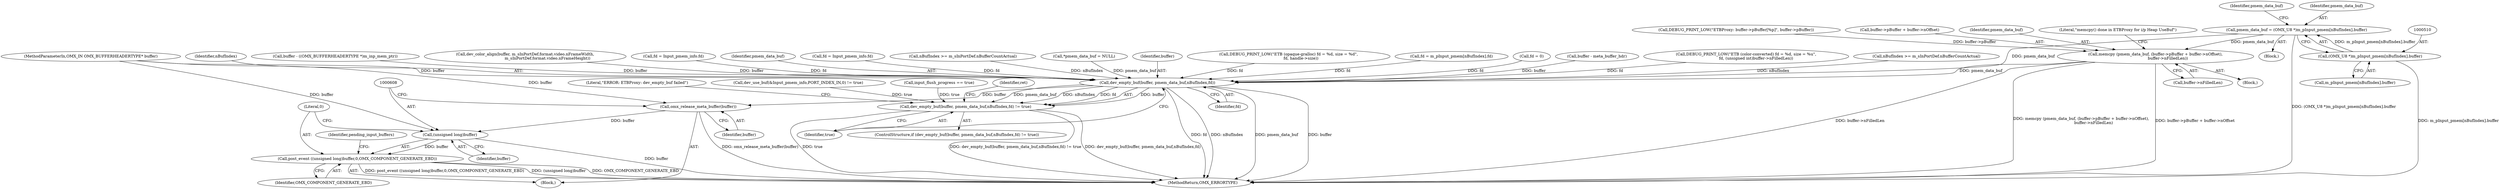 digraph "0_Android_4ed06d14080d8667d5be14eed200e378cba78345_0@pointer" {
"1000507" [label="(Call,pmem_data_buf = (OMX_U8 *)m_pInput_pmem[nBufIndex].buffer)"];
"1000509" [label="(Call,(OMX_U8 *)m_pInput_pmem[nBufIndex].buffer)"];
"1000519" [label="(Call,memcpy (pmem_data_buf, (buffer->pBuffer + buffer->nOffset),\n                    buffer->nFilledLen))"];
"1000595" [label="(Call,dev_empty_buf(buffer, pmem_data_buf,nBufIndex,fd))"];
"1000594" [label="(Call,dev_empty_buf(buffer, pmem_data_buf,nBufIndex,fd) != true)"];
"1000604" [label="(Call,omx_release_meta_buffer(buffer))"];
"1000607" [label="(Call,(unsigned long)buffer)"];
"1000606" [label="(Call,post_event ((unsigned long)buffer,0,OMX_COMPONENT_GENERATE_EBD))"];
"1000509" [label="(Call,(OMX_U8 *)m_pInput_pmem[nBufIndex].buffer)"];
"1000503" [label="(Block,)"];
"1000597" [label="(Identifier,pmem_data_buf)"];
"1000345" [label="(Call,fd = Input_pmem_info.fd)"];
"1000267" [label="(Call,nBufIndex >= m_sInPortDef.nBufferCountActual)"];
"1000595" [label="(Call,dev_empty_buf(buffer, pmem_data_buf,nBufIndex,fd))"];
"1000281" [label="(Call,input_flush_progress == true)"];
"1000593" [label="(ControlStructure,if (dev_empty_buf(buffer, pmem_data_buf,nBufIndex,fd) != true))"];
"1000622" [label="(Identifier,ret)"];
"1000603" [label="(Literal,\"ERROR: ETBProxy: dev_empty_buf failed\")"];
"1000610" [label="(Literal,0)"];
"1000517" [label="(Identifier,pmem_data_buf)"];
"1000600" [label="(Identifier,true)"];
"1000604" [label="(Call,omx_release_meta_buffer(buffer))"];
"1000518" [label="(Block,)"];
"1000109" [label="(Call,*pmem_data_buf = NULL)"];
"1000520" [label="(Identifier,pmem_data_buf)"];
"1000596" [label="(Identifier,buffer)"];
"1000479" [label="(Call,DEBUG_PRINT_LOW(\"ETB (opaque-gralloc) fd = %d, size = %d\",\n                    fd, handle->size))"];
"1000609" [label="(Identifier,buffer)"];
"1000299" [label="(Call,fd = m_pInput_pmem[nBufIndex].fd)"];
"1000611" [label="(Identifier,OMX_COMPONENT_GENERATE_EBD)"];
"1000511" [label="(Call,m_pInput_pmem[nBufIndex].buffer)"];
"1000129" [label="(Call,fd = 0)"];
"1000508" [label="(Identifier,pmem_data_buf)"];
"1000159" [label="(Call,buffer - meta_buffer_hdr)"];
"1000544" [label="(Call,DEBUG_PRINT_LOW(\"ETB (color-converted) fd = %d, size = %u\",\n                fd, (unsigned int)buffer->nFilledLen))"];
"1000532" [label="(Literal,\"memcpy() done in ETBProxy for i/p Heap UseBuf\")"];
"1000103" [label="(MethodParameterIn,OMX_IN OMX_BUFFERHEADERTYPE* buffer)"];
"1000613" [label="(Identifier,pending_input_buffers)"];
"1000163" [label="(Call,nBufIndex >= m_sInPortDef.nBufferCountActual)"];
"1000623" [label="(MethodReturn,OMX_ERRORTYPE)"];
"1000507" [label="(Call,pmem_data_buf = (OMX_U8 *)m_pInput_pmem[nBufIndex].buffer)"];
"1000528" [label="(Call,buffer->nFilledLen)"];
"1000434" [label="(Call,dev_use_buf(&Input_pmem_info,PORT_INDEX_IN,0) != true)"];
"1000132" [label="(Call,DEBUG_PRINT_LOW(\"ETBProxy: buffer->pBuffer[%p]\", buffer->pBuffer))"];
"1000598" [label="(Identifier,nBufIndex)"];
"1000261" [label="(Call,buffer - ((OMX_BUFFERHEADERTYPE *)m_inp_mem_ptr))"];
"1000599" [label="(Identifier,fd)"];
"1000566" [label="(Call,dev_color_align(buffer, m_sInPortDef.format.video.nFrameWidth,\n                                    m_sInPortDef.format.video.nFrameHeight))"];
"1000601" [label="(Block,)"];
"1000607" [label="(Call,(unsigned long)buffer)"];
"1000606" [label="(Call,post_event ((unsigned long)buffer,0,OMX_COMPONENT_GENERATE_EBD))"];
"1000405" [label="(Call,fd = Input_pmem_info.fd)"];
"1000521" [label="(Call,buffer->pBuffer + buffer->nOffset)"];
"1000519" [label="(Call,memcpy (pmem_data_buf, (buffer->pBuffer + buffer->nOffset),\n                    buffer->nFilledLen))"];
"1000605" [label="(Identifier,buffer)"];
"1000594" [label="(Call,dev_empty_buf(buffer, pmem_data_buf,nBufIndex,fd) != true)"];
"1000507" -> "1000503"  [label="AST: "];
"1000507" -> "1000509"  [label="CFG: "];
"1000508" -> "1000507"  [label="AST: "];
"1000509" -> "1000507"  [label="AST: "];
"1000517" -> "1000507"  [label="CFG: "];
"1000507" -> "1000623"  [label="DDG: (OMX_U8 *)m_pInput_pmem[nBufIndex].buffer"];
"1000509" -> "1000507"  [label="DDG: m_pInput_pmem[nBufIndex].buffer"];
"1000507" -> "1000519"  [label="DDG: pmem_data_buf"];
"1000507" -> "1000595"  [label="DDG: pmem_data_buf"];
"1000509" -> "1000511"  [label="CFG: "];
"1000510" -> "1000509"  [label="AST: "];
"1000511" -> "1000509"  [label="AST: "];
"1000509" -> "1000623"  [label="DDG: m_pInput_pmem[nBufIndex].buffer"];
"1000519" -> "1000518"  [label="AST: "];
"1000519" -> "1000528"  [label="CFG: "];
"1000520" -> "1000519"  [label="AST: "];
"1000521" -> "1000519"  [label="AST: "];
"1000528" -> "1000519"  [label="AST: "];
"1000532" -> "1000519"  [label="CFG: "];
"1000519" -> "1000623"  [label="DDG: buffer->nFilledLen"];
"1000519" -> "1000623"  [label="DDG: memcpy (pmem_data_buf, (buffer->pBuffer + buffer->nOffset),\n                    buffer->nFilledLen)"];
"1000519" -> "1000623"  [label="DDG: buffer->pBuffer + buffer->nOffset"];
"1000132" -> "1000519"  [label="DDG: buffer->pBuffer"];
"1000519" -> "1000595"  [label="DDG: pmem_data_buf"];
"1000595" -> "1000594"  [label="AST: "];
"1000595" -> "1000599"  [label="CFG: "];
"1000596" -> "1000595"  [label="AST: "];
"1000597" -> "1000595"  [label="AST: "];
"1000598" -> "1000595"  [label="AST: "];
"1000599" -> "1000595"  [label="AST: "];
"1000600" -> "1000595"  [label="CFG: "];
"1000595" -> "1000623"  [label="DDG: fd"];
"1000595" -> "1000623"  [label="DDG: nBufIndex"];
"1000595" -> "1000623"  [label="DDG: pmem_data_buf"];
"1000595" -> "1000623"  [label="DDG: buffer"];
"1000595" -> "1000594"  [label="DDG: buffer"];
"1000595" -> "1000594"  [label="DDG: pmem_data_buf"];
"1000595" -> "1000594"  [label="DDG: nBufIndex"];
"1000595" -> "1000594"  [label="DDG: fd"];
"1000159" -> "1000595"  [label="DDG: buffer"];
"1000566" -> "1000595"  [label="DDG: buffer"];
"1000261" -> "1000595"  [label="DDG: buffer"];
"1000103" -> "1000595"  [label="DDG: buffer"];
"1000109" -> "1000595"  [label="DDG: pmem_data_buf"];
"1000163" -> "1000595"  [label="DDG: nBufIndex"];
"1000267" -> "1000595"  [label="DDG: nBufIndex"];
"1000129" -> "1000595"  [label="DDG: fd"];
"1000544" -> "1000595"  [label="DDG: fd"];
"1000299" -> "1000595"  [label="DDG: fd"];
"1000405" -> "1000595"  [label="DDG: fd"];
"1000345" -> "1000595"  [label="DDG: fd"];
"1000479" -> "1000595"  [label="DDG: fd"];
"1000595" -> "1000604"  [label="DDG: buffer"];
"1000594" -> "1000593"  [label="AST: "];
"1000594" -> "1000600"  [label="CFG: "];
"1000600" -> "1000594"  [label="AST: "];
"1000603" -> "1000594"  [label="CFG: "];
"1000622" -> "1000594"  [label="CFG: "];
"1000594" -> "1000623"  [label="DDG: dev_empty_buf(buffer, pmem_data_buf,nBufIndex,fd)"];
"1000594" -> "1000623"  [label="DDG: true"];
"1000594" -> "1000623"  [label="DDG: dev_empty_buf(buffer, pmem_data_buf,nBufIndex,fd) != true"];
"1000434" -> "1000594"  [label="DDG: true"];
"1000281" -> "1000594"  [label="DDG: true"];
"1000604" -> "1000601"  [label="AST: "];
"1000604" -> "1000605"  [label="CFG: "];
"1000605" -> "1000604"  [label="AST: "];
"1000608" -> "1000604"  [label="CFG: "];
"1000604" -> "1000623"  [label="DDG: omx_release_meta_buffer(buffer)"];
"1000103" -> "1000604"  [label="DDG: buffer"];
"1000604" -> "1000607"  [label="DDG: buffer"];
"1000607" -> "1000606"  [label="AST: "];
"1000607" -> "1000609"  [label="CFG: "];
"1000608" -> "1000607"  [label="AST: "];
"1000609" -> "1000607"  [label="AST: "];
"1000610" -> "1000607"  [label="CFG: "];
"1000607" -> "1000623"  [label="DDG: buffer"];
"1000607" -> "1000606"  [label="DDG: buffer"];
"1000103" -> "1000607"  [label="DDG: buffer"];
"1000606" -> "1000601"  [label="AST: "];
"1000606" -> "1000611"  [label="CFG: "];
"1000610" -> "1000606"  [label="AST: "];
"1000611" -> "1000606"  [label="AST: "];
"1000613" -> "1000606"  [label="CFG: "];
"1000606" -> "1000623"  [label="DDG: (unsigned long)buffer"];
"1000606" -> "1000623"  [label="DDG: OMX_COMPONENT_GENERATE_EBD"];
"1000606" -> "1000623"  [label="DDG: post_event ((unsigned long)buffer,0,OMX_COMPONENT_GENERATE_EBD)"];
}
